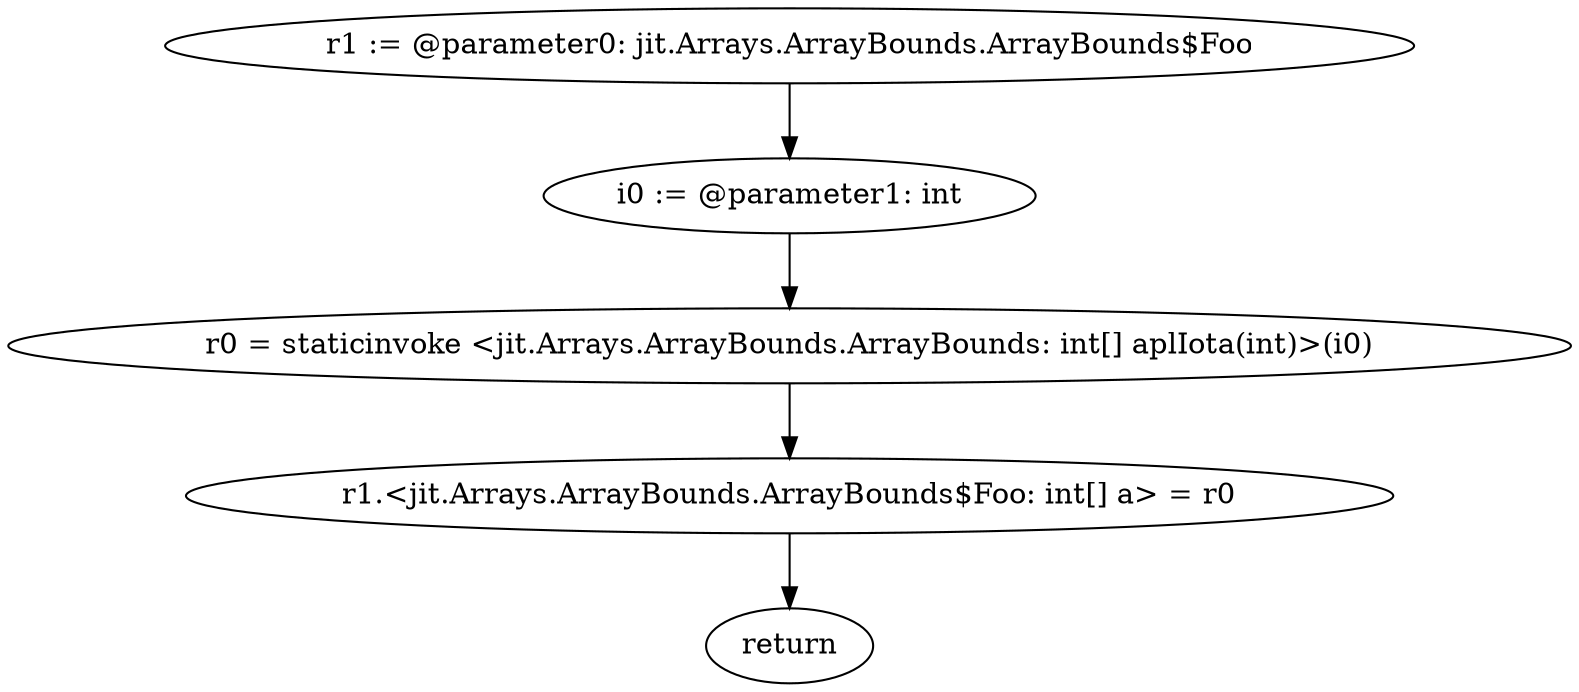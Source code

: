 digraph "unitGraph" {
    "r1 := @parameter0: jit.Arrays.ArrayBounds.ArrayBounds$Foo"
    "i0 := @parameter1: int"
    "r0 = staticinvoke <jit.Arrays.ArrayBounds.ArrayBounds: int[] aplIota(int)>(i0)"
    "r1.<jit.Arrays.ArrayBounds.ArrayBounds$Foo: int[] a> = r0"
    "return"
    "r1 := @parameter0: jit.Arrays.ArrayBounds.ArrayBounds$Foo"->"i0 := @parameter1: int";
    "i0 := @parameter1: int"->"r0 = staticinvoke <jit.Arrays.ArrayBounds.ArrayBounds: int[] aplIota(int)>(i0)";
    "r0 = staticinvoke <jit.Arrays.ArrayBounds.ArrayBounds: int[] aplIota(int)>(i0)"->"r1.<jit.Arrays.ArrayBounds.ArrayBounds$Foo: int[] a> = r0";
    "r1.<jit.Arrays.ArrayBounds.ArrayBounds$Foo: int[] a> = r0"->"return";
}
